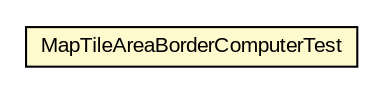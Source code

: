 #!/usr/local/bin/dot
#
# Class diagram 
# Generated by UMLGraph version R5_6-24-gf6e263 (http://www.umlgraph.org/)
#

digraph G {
	edge [fontname="arial",fontsize=10,labelfontname="arial",labelfontsize=10];
	node [fontname="arial",fontsize=10,shape=plaintext];
	nodesep=0.25;
	ranksep=0.5;
	// org.osmdroid.util.MapTileAreaBorderComputerTest
	c155180 [label=<<table title="org.osmdroid.util.MapTileAreaBorderComputerTest" border="0" cellborder="1" cellspacing="0" cellpadding="2" port="p" bgcolor="lemonChiffon" href="./MapTileAreaBorderComputerTest.html">
		<tr><td><table border="0" cellspacing="0" cellpadding="1">
<tr><td align="center" balign="center"> MapTileAreaBorderComputerTest </td></tr>
		</table></td></tr>
		</table>>, URL="./MapTileAreaBorderComputerTest.html", fontname="arial", fontcolor="black", fontsize=10.0];
}

